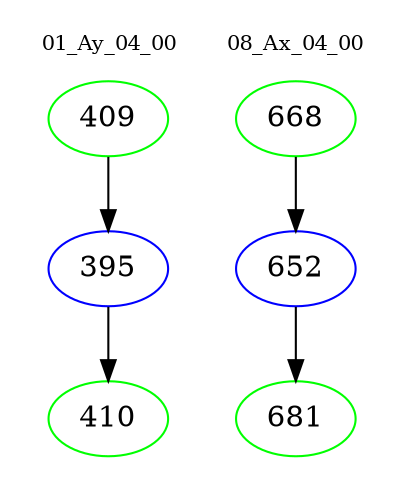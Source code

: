 digraph{
subgraph cluster_0 {
color = white
label = "01_Ay_04_00";
fontsize=10;
T0_409 [label="409", color="green"]
T0_409 -> T0_395 [color="black"]
T0_395 [label="395", color="blue"]
T0_395 -> T0_410 [color="black"]
T0_410 [label="410", color="green"]
}
subgraph cluster_1 {
color = white
label = "08_Ax_04_00";
fontsize=10;
T1_668 [label="668", color="green"]
T1_668 -> T1_652 [color="black"]
T1_652 [label="652", color="blue"]
T1_652 -> T1_681 [color="black"]
T1_681 [label="681", color="green"]
}
}
